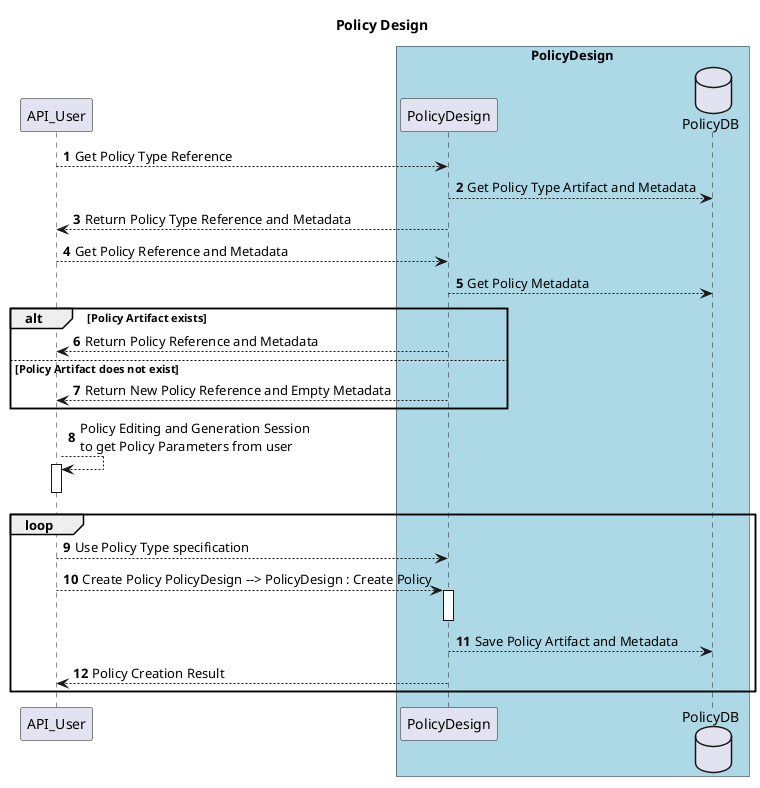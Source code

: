 @startuml

title Policy Design

participant API_User
box "PolicyDesign" #LightBlue
  participant PolicyDesign
  database PolicyDB
end box

autonumber

API_User --> PolicyDesign : Get Policy Type Reference
PolicyDesign --> PolicyDB : Get Policy Type Artifact and Metadata
PolicyDesign --> API_User : Return Policy Type Reference and Metadata
API_User --> PolicyDesign : Get Policy Reference and Metadata
PolicyDesign --> PolicyDB : Get Policy Metadata

alt Policy Artifact exists
  PolicyDesign --> API_User : Return Policy Reference and Metadata
else Policy Artifact does not exist
  PolicyDesign --> API_User : Return New Policy Reference and Empty Metadata
end

API_User --> API_User : Policy Editing and Generation Session\nto get Policy Parameters from user

activate API_User
deactivate API_User

loop
  API_User --> PolicyDesign : Use Policy Type specification
  API_User --> PolicyDesign : Create Policy PolicyDesign --> PolicyDesign : Create Policy
  activate PolicyDesign
  deactivate PolicyDesign
  PolicyDesign --> PolicyDB : Save Policy Artifact and Metadata
  PolicyDesign --> API_User : Policy Creation Result
end

@enduml